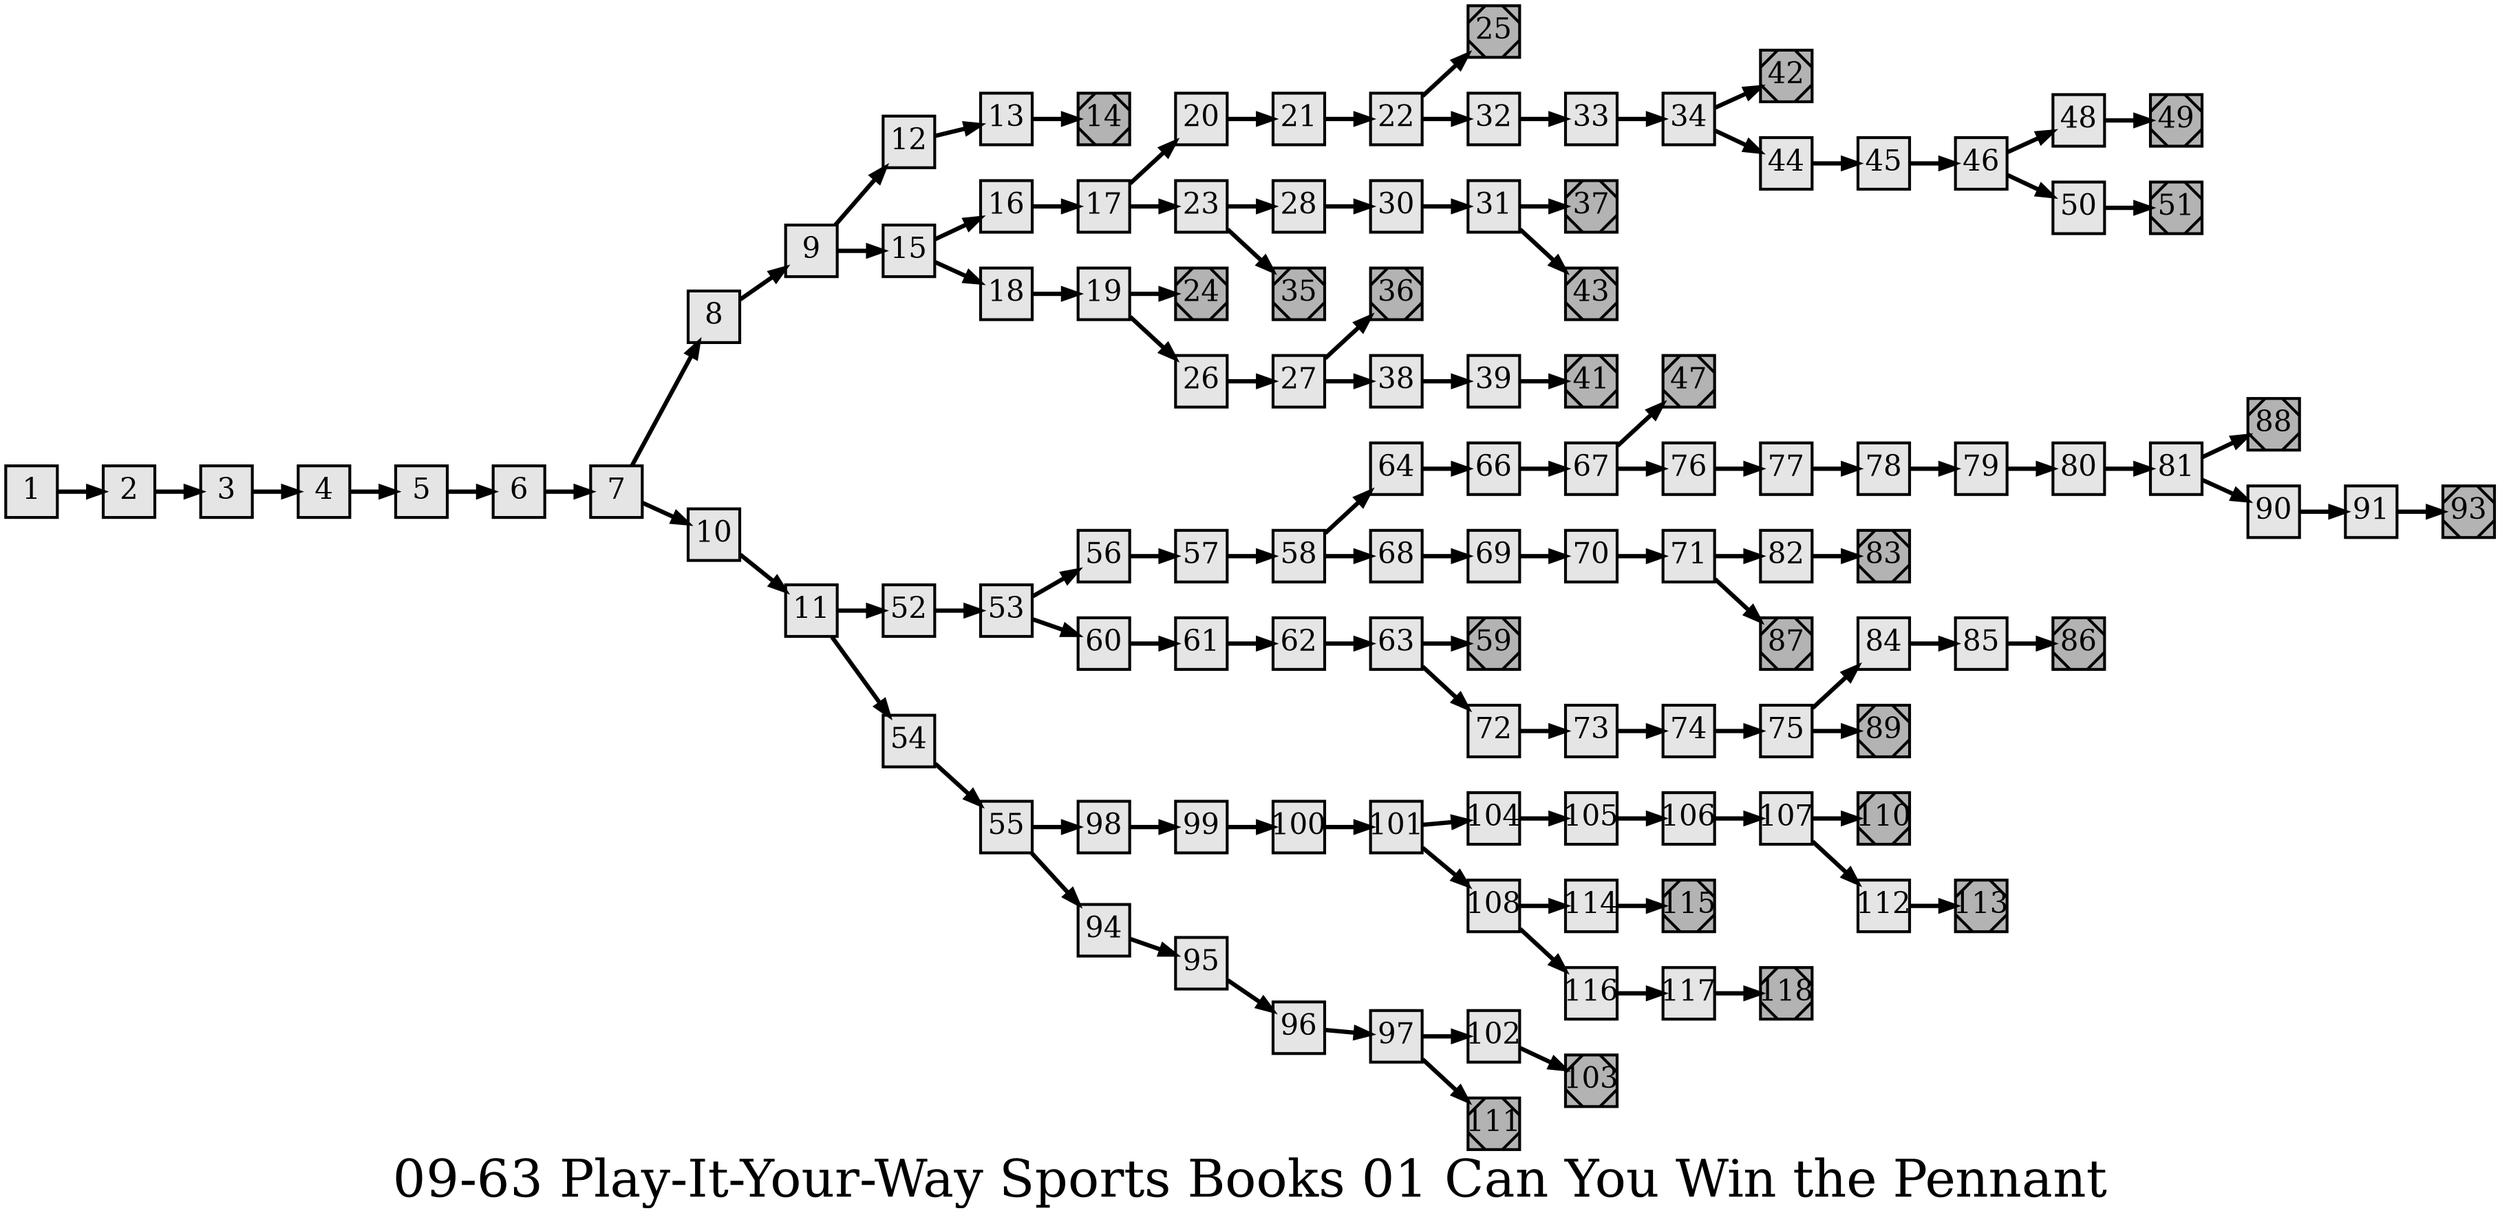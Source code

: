 digraph g{
  graph [ label="09-63 Play-It-Your-Way Sports Books 01 Can You Win the Pennant" rankdir=LR, ordering=out, fontsize=36, nodesep="0.35", ranksep="0.45"];
  node  [shape=rect, penwidth=2, fontsize=20, style=filled, fillcolor=grey90, margin="0,0", labelfloat=true, regular=true, fixedsize=true];
  edge  [labelfloat=true, penwidth=3, fontsize=12];
  // ---;
  // group  : Katz;
  // id     : 09-63;
  // gbid   : 1888;
  // series : Play-It-Your-Way Sports Books;
  // title  : Can You Win the Pennant?;
  // author : Mitch Gelman;
  // credit:;
  // - name : Jeremy Douglass;
  // role : encoder;
  // date : 2018-04-13;
  // render:;
  // - name   : small;
  // styles : gvStyles-small.txt;
  // engine : dot;
  // comment: >;
  
  // ---;
  
  // From | To | Label;
  
  1 -> 2;
  2 -> 3;
  3 -> 4;
  4 -> 5;
  5 -> 6;
  6 -> 7;
  7 -> 8;
  7 -> 10;
  8 -> 9;
  9 -> 12;
  9 -> 15;
  10 -> 11;
  11 -> 52;
  11 -> 54;
  12 -> 13;
  13 -> 14;
  14	[ xlabel="E", shape=Msquare, fontsize=20, fillcolor=grey70, xlabel="" ];
  15 -> 16;
  15 -> 18;
  16 -> 17;
  17 -> 20;
  17 -> 23;
  18 -> 19;
  19 -> 24;
  19 -> 26;
  20 -> 21;
  21 -> 22;
  22 -> 25;
  22 -> 32;
  23 -> 28;
  23 -> 35;
  24	[ xlabel="E", shape=Msquare, fontsize=20, fillcolor=grey70, xlabel="" ];
  25	[ xlabel="E", shape=Msquare, fontsize=20, fillcolor=grey70, xlabel="" ];
  26 -> 27;
  27 -> 36;
  27 -> 38;
  28 -> 30;
  30 -> 31;
  31 -> 37;
  31 -> 43;
  32 -> 33;
  33 -> 34;
  34 -> 42;
  34 -> 44;
  35	[ xlabel="E", shape=Msquare, fontsize=20, fillcolor=grey70, xlabel="" ];
  36	[ xlabel="E", shape=Msquare, fontsize=20, fillcolor=grey70, xlabel="" ];
  37	[ xlabel="E", shape=Msquare, fontsize=20, fillcolor=grey70, xlabel="" ];
  38 -> 39;
  39 -> 41;
  41	[ xlabel="E", shape=Msquare, fontsize=20, fillcolor=grey70, xlabel="" ];
  42	[ xlabel="E", shape=Msquare, fontsize=20, fillcolor=grey70, xlabel="" ];
  43	[ xlabel="E", shape=Msquare, fontsize=20, fillcolor=grey70, xlabel="" ];
  44 -> 45;
  45 -> 46;
  46 -> 48;
  46 -> 50;
  47	[ xlabel="E", shape=Msquare, fontsize=20, fillcolor=grey70, xlabel="" ];
  48 -> 49;
  49	[ xlabel="E", shape=Msquare, fontsize=20, fillcolor=grey70, xlabel="" ];
  50 -> 51;
  51	[ xlabel="E", shape=Msquare, fontsize=20, fillcolor=grey70, xlabel="" ];
  52 -> 53;
  53 -> 56;
  53 -> 60;
  54 -> 55;
  55 -> 98;
  55 -> 94;
  56 -> 57;
  57 -> 58;
  58 -> 64;
  58 -> 68;
  59	[ xlabel="E", shape=Msquare, fontsize=20, fillcolor=grey70, xlabel="" ];
  60 -> 61;
  61 -> 62;
  62 -> 63;
  63 -> 59;
  63 -> 72;
  64 -> 66;
  66 -> 67;
  67 -> 47;
  67 -> 76;
  68 -> 69;
  69 -> 70;
  70 -> 71;
  71 -> 82;
  71 -> 87;
  72 -> 73;
  73 -> 74;
  74 -> 75;
  75 -> 84;
  75 -> 89;
  76 -> 77;
  77 -> 78;
  78 -> 79;
  79 -> 80;
  80 -> 81;
  81 -> 88;
  81 -> 90;
  82 -> 83;
  83	[ xlabel="E", shape=Msquare, fontsize=20, fillcolor=grey70, xlabel="" ];
  84 -> 85;
  85 -> 86;
  86	[ xlabel="E", shape=Msquare, fontsize=20, fillcolor=grey70, xlabel="" ];
  87	[ xlabel="E", shape=Msquare, fontsize=20, fillcolor=grey70, xlabel="" ];
  88	[ xlabel="E", shape=Msquare, fontsize=20, fillcolor=grey70, xlabel="" ];
  89	[ xlabel="E", shape=Msquare, fontsize=20, fillcolor=grey70, xlabel="" ];
  90 -> 91;
  91 -> 93;
  93	[ xlabel="E", shape=Msquare, fontsize=20, fillcolor=grey70, xlabel="" ];
  94 -> 95;
  95 -> 96;
  96 -> 97;
  97 -> 102;
  97 -> 111;
  98 -> 99;
  99 -> 100;
  100 -> 101;
  101 -> 104;
  101 -> 108;
  102 -> 103;
  103	[ xlabel="E", shape=Msquare, fontsize=20, fillcolor=grey70, xlabel="" ];
  104 -> 105;
  105 -> 106;
  106 -> 107;
  107 -> 110;
  107 -> 112;
  108 -> 114;
  108 -> 116;
  110	[ xlabel="E", shape=Msquare, fontsize=20, fillcolor=grey70, xlabel="" ];
  111	[ xlabel="E", shape=Msquare, fontsize=20, fillcolor=grey70, xlabel="" ];
  112 -> 113;
  113	[ xlabel="E", shape=Msquare, fontsize=20, fillcolor=grey70, xlabel="" ];
  114 -> 115;
  115	[ xlabel="E", shape=Msquare, fontsize=20, fillcolor=grey70, xlabel="" ];
  116 -> 117;
  117 -> 118;
  118	[ xlabel="E", shape=Msquare, fontsize=20, fillcolor=grey70, xlabel="" ];
}

